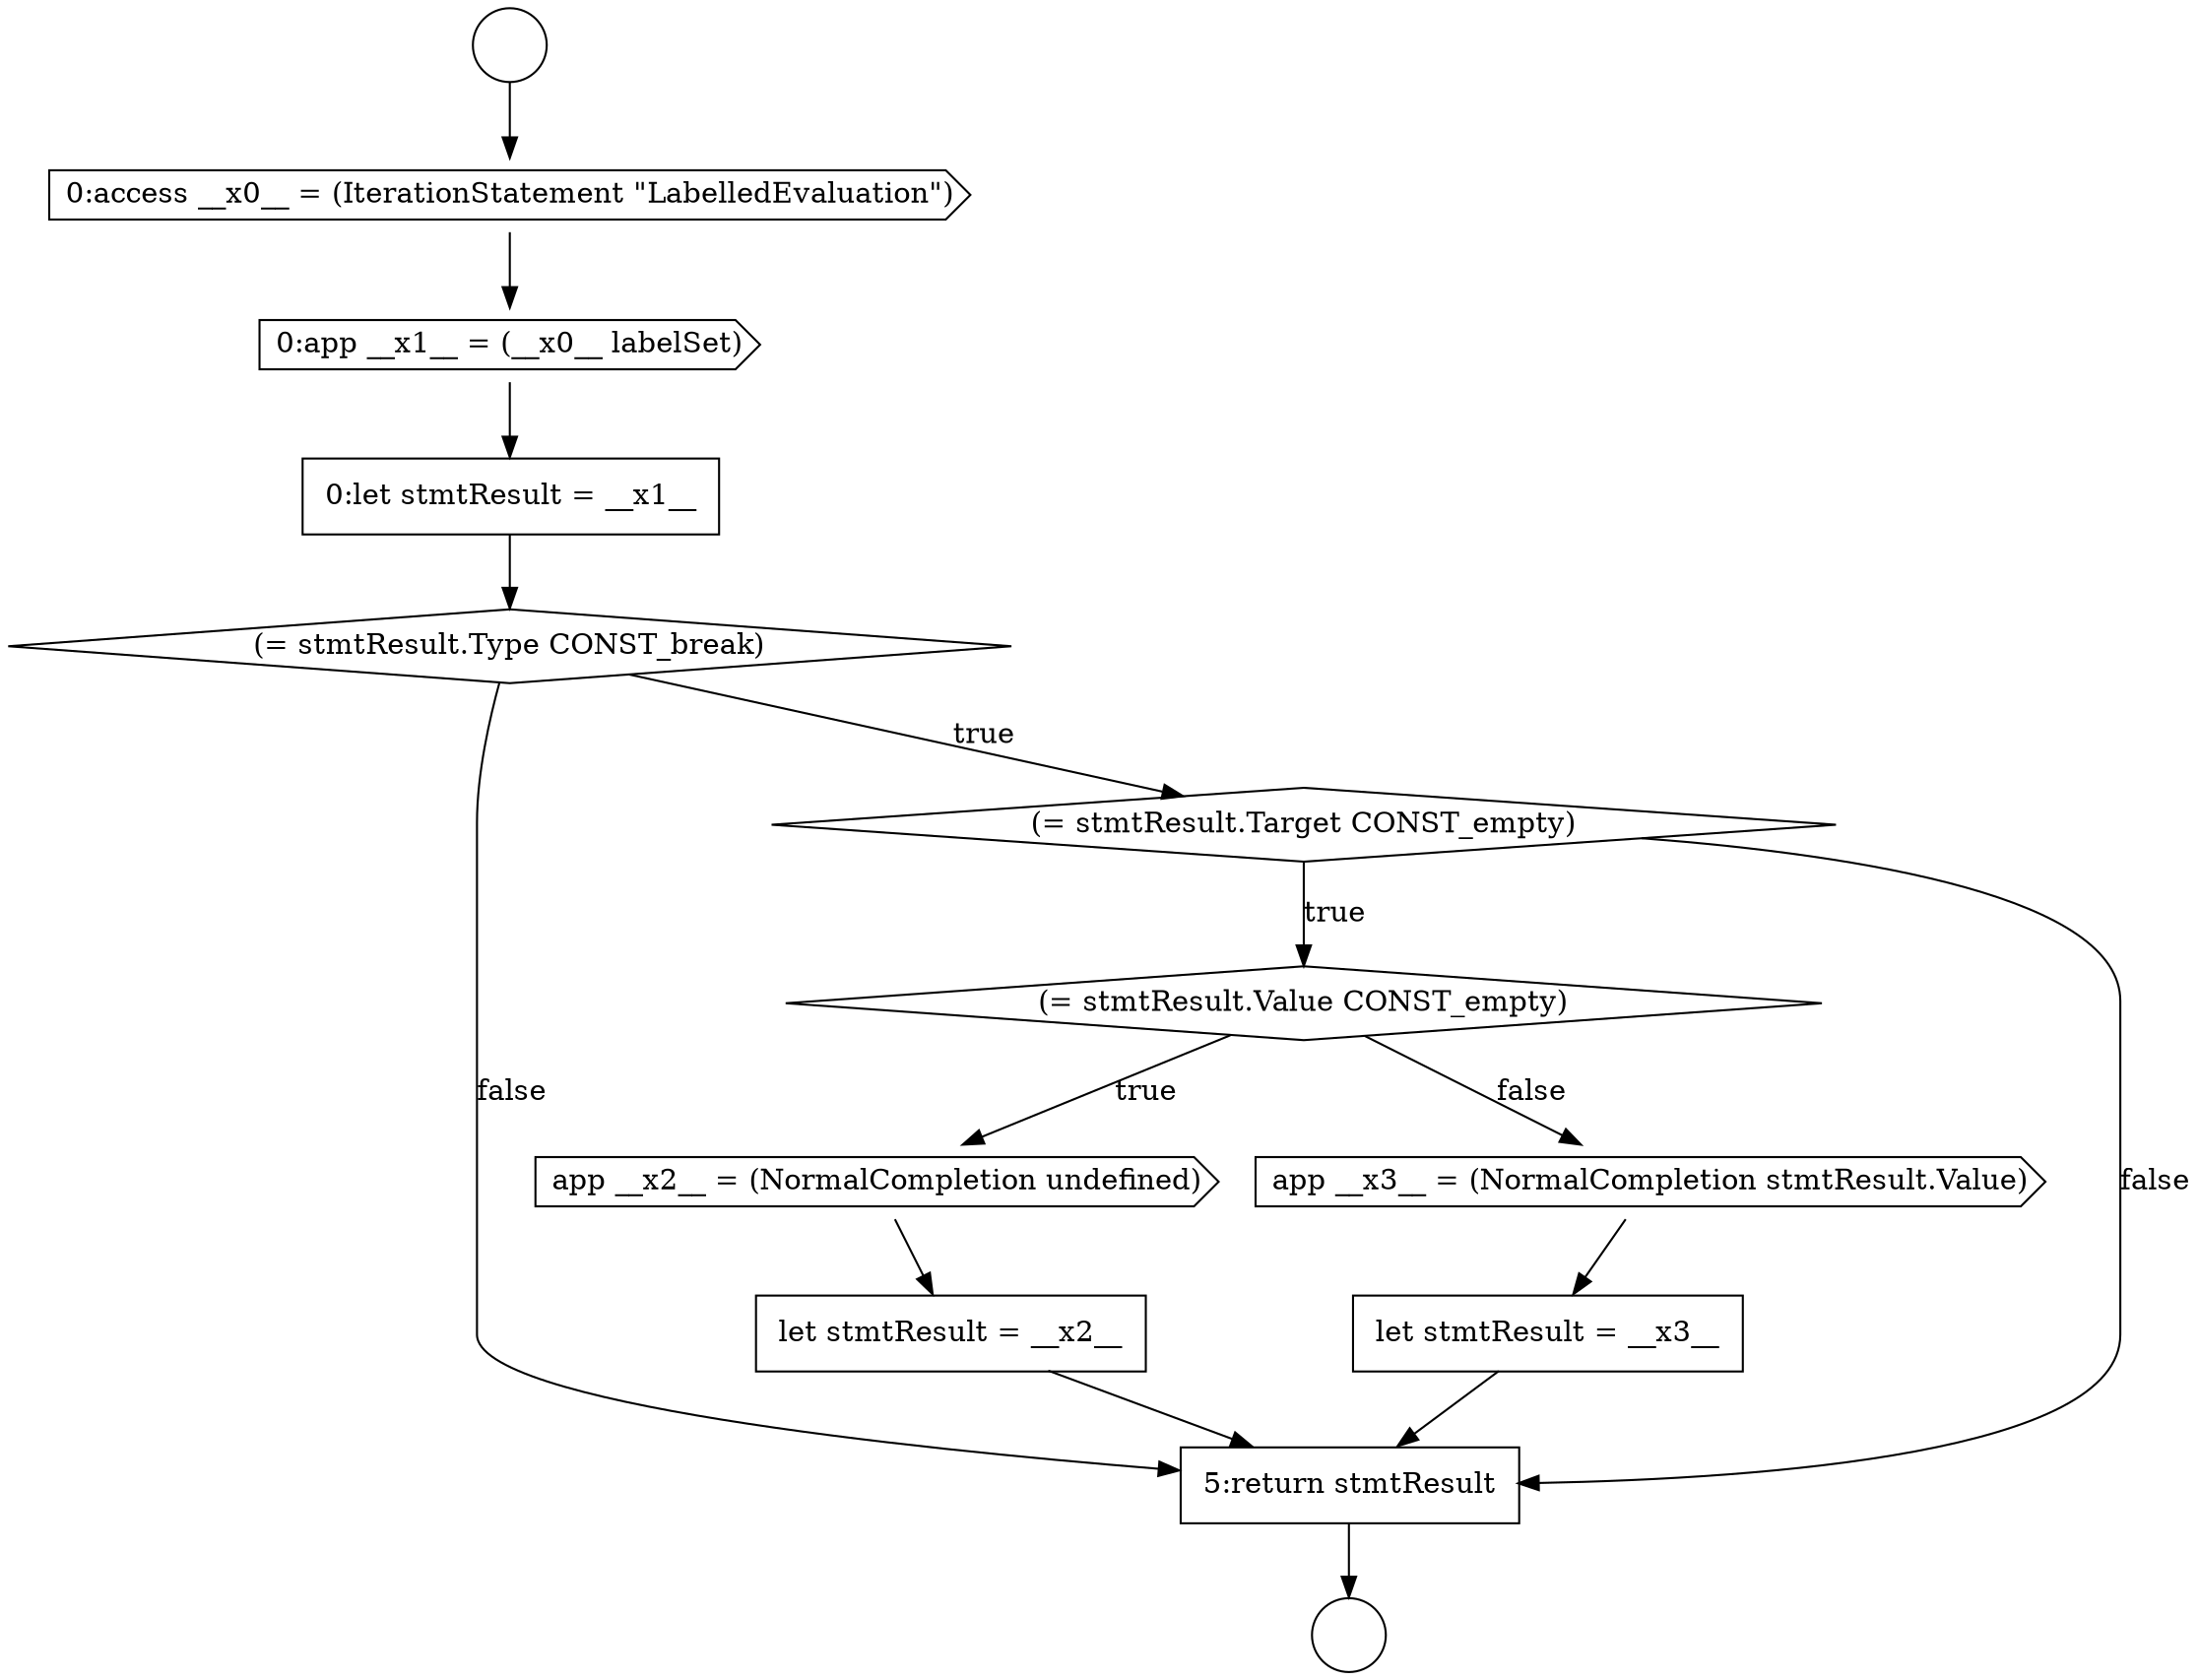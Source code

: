 digraph {
  node5320 [shape=none, margin=0, label=<<font color="black">
    <table border="0" cellborder="1" cellspacing="0" cellpadding="10">
      <tr><td align="left">let stmtResult = __x3__</td></tr>
    </table>
  </font>> color="black" fillcolor="white" style=filled]
  node5316 [shape=diamond, label=<<font color="black">(= stmtResult.Value CONST_empty)</font>> color="black" fillcolor="white" style=filled]
  node5311 [shape=cds, label=<<font color="black">0:access __x0__ = (IterationStatement &quot;LabelledEvaluation&quot;)</font>> color="black" fillcolor="white" style=filled]
  node5321 [shape=none, margin=0, label=<<font color="black">
    <table border="0" cellborder="1" cellspacing="0" cellpadding="10">
      <tr><td align="left">5:return stmtResult</td></tr>
    </table>
  </font>> color="black" fillcolor="white" style=filled]
  node5313 [shape=none, margin=0, label=<<font color="black">
    <table border="0" cellborder="1" cellspacing="0" cellpadding="10">
      <tr><td align="left">0:let stmtResult = __x1__</td></tr>
    </table>
  </font>> color="black" fillcolor="white" style=filled]
  node5317 [shape=cds, label=<<font color="black">app __x2__ = (NormalCompletion undefined)</font>> color="black" fillcolor="white" style=filled]
  node5310 [shape=circle label=" " color="black" fillcolor="white" style=filled]
  node5314 [shape=diamond, label=<<font color="black">(= stmtResult.Type CONST_break)</font>> color="black" fillcolor="white" style=filled]
  node5318 [shape=none, margin=0, label=<<font color="black">
    <table border="0" cellborder="1" cellspacing="0" cellpadding="10">
      <tr><td align="left">let stmtResult = __x2__</td></tr>
    </table>
  </font>> color="black" fillcolor="white" style=filled]
  node5309 [shape=circle label=" " color="black" fillcolor="white" style=filled]
  node5319 [shape=cds, label=<<font color="black">app __x3__ = (NormalCompletion stmtResult.Value)</font>> color="black" fillcolor="white" style=filled]
  node5315 [shape=diamond, label=<<font color="black">(= stmtResult.Target CONST_empty)</font>> color="black" fillcolor="white" style=filled]
  node5312 [shape=cds, label=<<font color="black">0:app __x1__ = (__x0__ labelSet)</font>> color="black" fillcolor="white" style=filled]
  node5315 -> node5316 [label=<<font color="black">true</font>> color="black"]
  node5315 -> node5321 [label=<<font color="black">false</font>> color="black"]
  node5313 -> node5314 [ color="black"]
  node5319 -> node5320 [ color="black"]
  node5312 -> node5313 [ color="black"]
  node5321 -> node5310 [ color="black"]
  node5309 -> node5311 [ color="black"]
  node5318 -> node5321 [ color="black"]
  node5320 -> node5321 [ color="black"]
  node5314 -> node5315 [label=<<font color="black">true</font>> color="black"]
  node5314 -> node5321 [label=<<font color="black">false</font>> color="black"]
  node5316 -> node5317 [label=<<font color="black">true</font>> color="black"]
  node5316 -> node5319 [label=<<font color="black">false</font>> color="black"]
  node5317 -> node5318 [ color="black"]
  node5311 -> node5312 [ color="black"]
}
